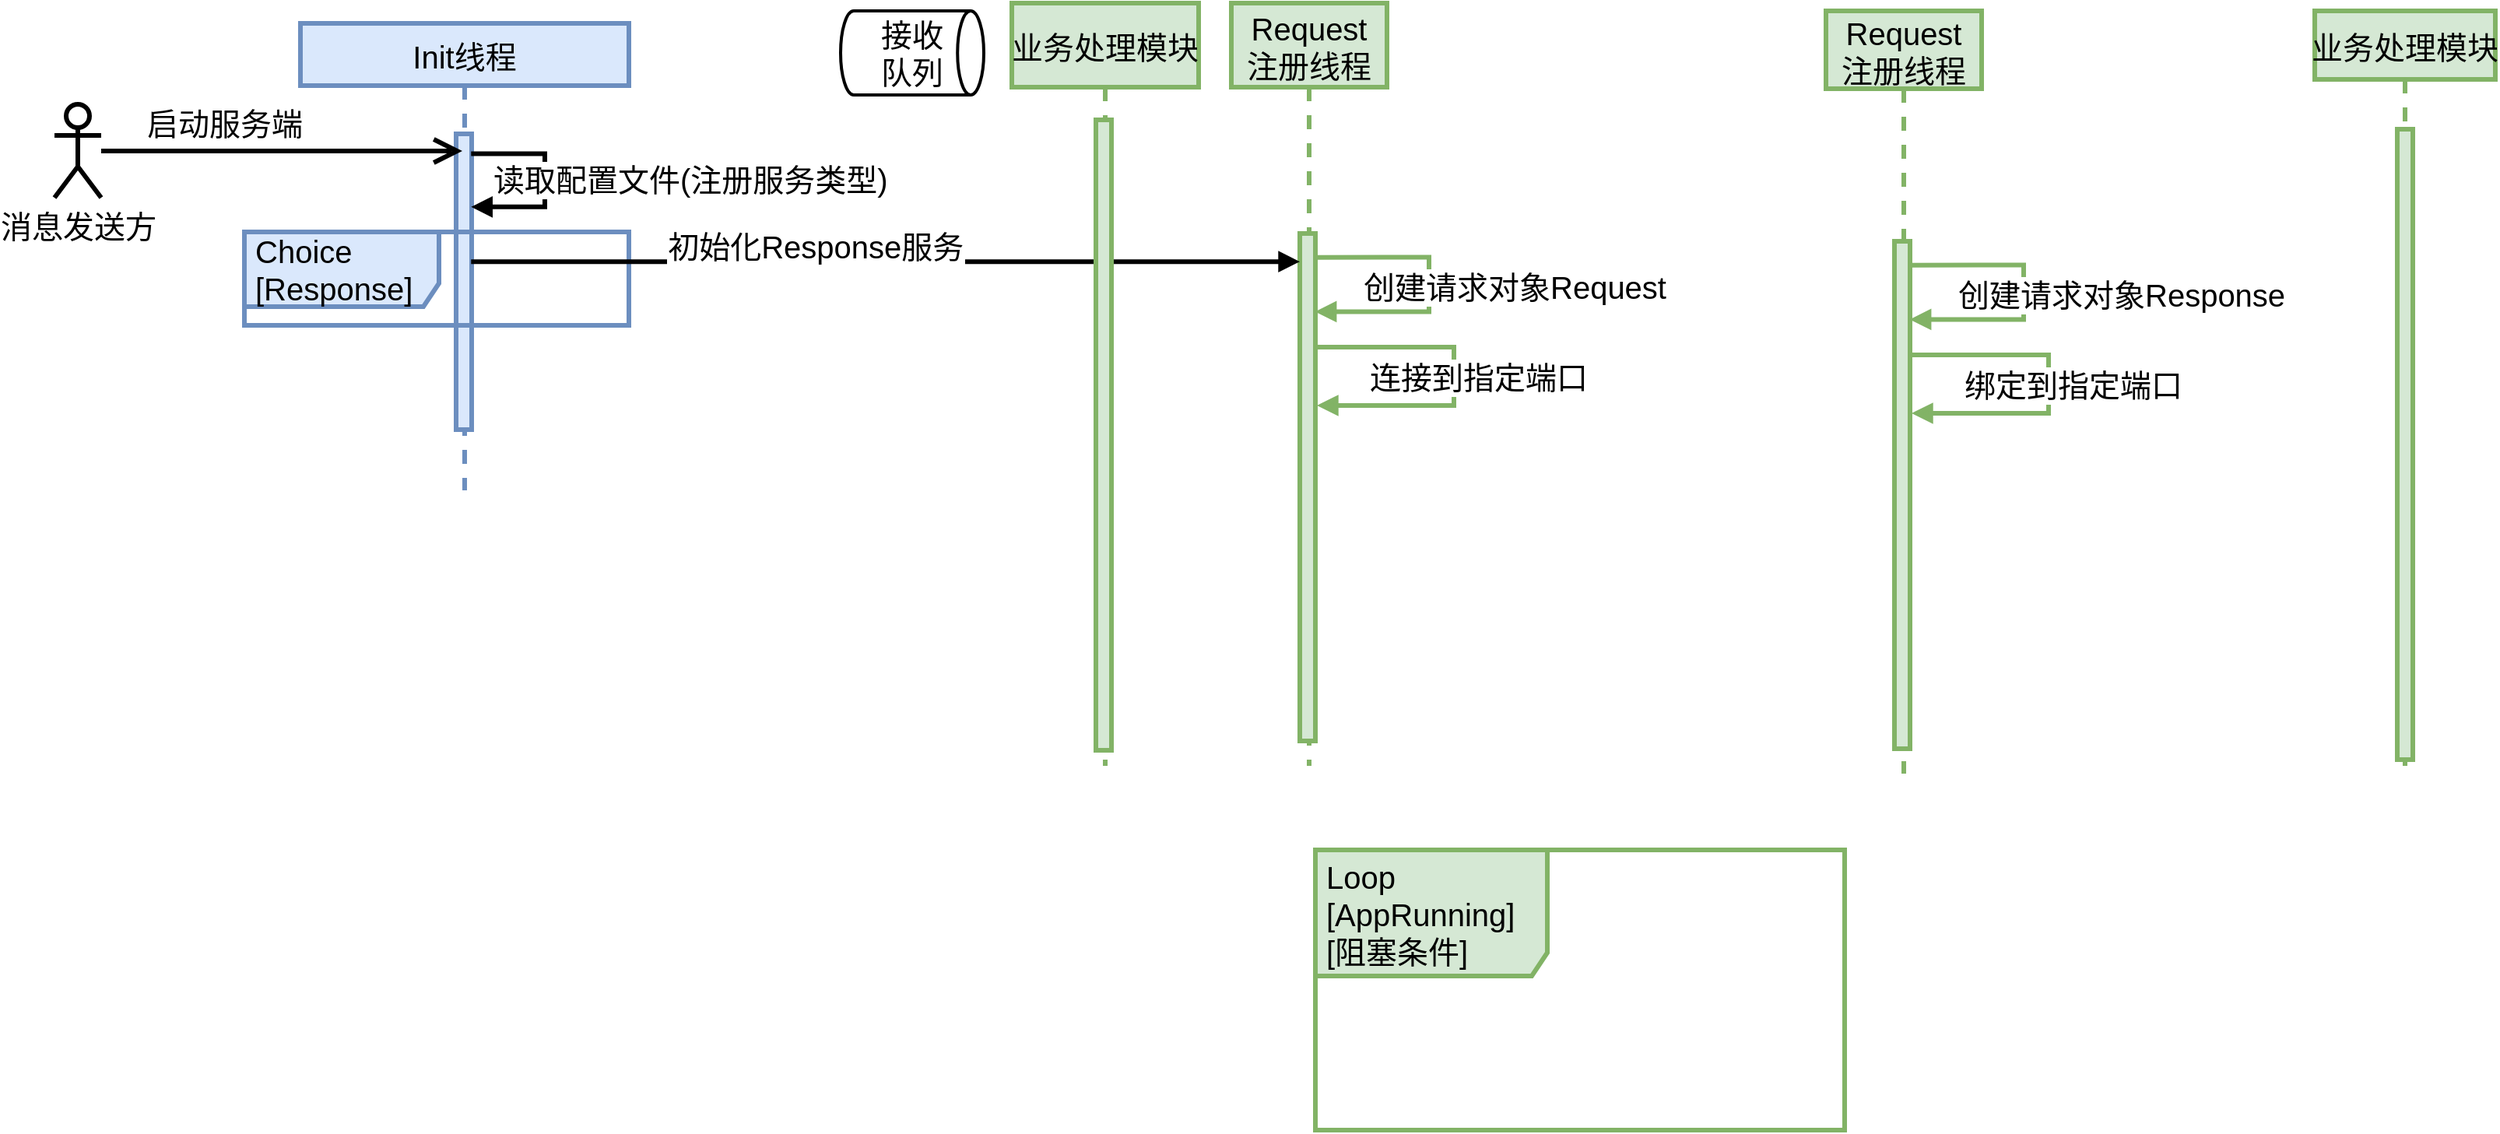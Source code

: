 <mxfile version="20.2.4" type="github">
  <diagram id="kgpKYQtTHZ0yAKxKKP6v" name="Page-1">
    <mxGraphModel dx="2160" dy="1207" grid="0" gridSize="10" guides="1" tooltips="1" connect="1" arrows="1" fold="1" page="0" pageScale="1" pageWidth="850" pageHeight="1100" math="0" shadow="0">
      <root>
        <mxCell id="0" />
        <mxCell id="1" parent="0" />
        <mxCell id="3nuBFxr9cyL0pnOWT2aG-1" value="Init线程" style="shape=umlLifeline;perimeter=lifelinePerimeter;container=1;collapsible=0;recursiveResize=0;rounded=0;shadow=0;strokeWidth=3;fillColor=#dae8fc;strokeColor=#6c8ebf;fontSize=20;" parent="1" vertex="1">
          <mxGeometry x="-16" y="46" width="211" height="300" as="geometry" />
        </mxCell>
        <mxCell id="3nuBFxr9cyL0pnOWT2aG-2" value="" style="points=[];perimeter=orthogonalPerimeter;rounded=0;shadow=0;strokeWidth=3;fillColor=#dae8fc;strokeColor=#6c8ebf;fontSize=20;" parent="3nuBFxr9cyL0pnOWT2aG-1" vertex="1">
          <mxGeometry x="100" y="71" width="10" height="190" as="geometry" />
        </mxCell>
        <mxCell id="nUFD3uqESqceHz8_HNZN-8" value="读取配置文件(注册服务类型)" style="edgeStyle=orthogonalEdgeStyle;html=1;align=left;spacingLeft=2;endArrow=block;rounded=0;exitX=0.964;exitY=0.067;exitDx=0;exitDy=0;exitPerimeter=0;entryX=0.964;entryY=0.247;entryDx=0;entryDy=0;entryPerimeter=0;strokeWidth=3;fontSize=20;" edge="1" target="3nuBFxr9cyL0pnOWT2aG-2" parent="3nuBFxr9cyL0pnOWT2aG-1" source="3nuBFxr9cyL0pnOWT2aG-2">
          <mxGeometry x="-0.824" y="-16" relative="1" as="geometry">
            <mxPoint x="102.11" y="83.0" as="sourcePoint" />
            <Array as="points">
              <mxPoint x="157" y="84" />
              <mxPoint x="157" y="118" />
            </Array>
            <mxPoint x="102.8" y="116.82" as="targetPoint" />
            <mxPoint x="-1" as="offset" />
          </mxGeometry>
        </mxCell>
        <mxCell id="nUFD3uqESqceHz8_HNZN-6" value="Choice&lt;br style=&quot;font-size: 20px;&quot;&gt;[Response]" style="shape=umlFrame;whiteSpace=wrap;html=1;width=125;height=48;boundedLbl=1;verticalAlign=middle;align=left;spacingLeft=5;rounded=0;shadow=0;glass=0;sketch=0;fillColor=#dae8fc;strokeColor=#6c8ebf;strokeWidth=3;fontSize=20;" vertex="1" parent="3nuBFxr9cyL0pnOWT2aG-1">
          <mxGeometry x="-36" y="134" width="247" height="60" as="geometry" />
        </mxCell>
        <mxCell id="3nuBFxr9cyL0pnOWT2aG-5" value="Request&#xa;注册线程" style="shape=umlLifeline;perimeter=lifelinePerimeter;container=1;collapsible=0;recursiveResize=0;rounded=0;shadow=0;strokeWidth=3;fillColor=#d5e8d4;strokeColor=#82b366;glass=0;sketch=0;fontSize=20;size=54;" parent="1" vertex="1">
          <mxGeometry x="582" y="33" width="100" height="490" as="geometry" />
        </mxCell>
        <mxCell id="3nuBFxr9cyL0pnOWT2aG-6" value="" style="points=[];perimeter=orthogonalPerimeter;rounded=0;shadow=0;strokeWidth=3;fillColor=#d5e8d4;strokeColor=#82b366;fontSize=20;" parent="3nuBFxr9cyL0pnOWT2aG-5" vertex="1">
          <mxGeometry x="44" y="148" width="10" height="326" as="geometry" />
        </mxCell>
        <mxCell id="nUFD3uqESqceHz8_HNZN-17" value="创建请求对象Request" style="edgeStyle=orthogonalEdgeStyle;html=1;align=left;spacingLeft=2;endArrow=block;rounded=0;exitX=1.081;exitY=0.047;exitDx=0;exitDy=0;exitPerimeter=0;entryX=0.985;entryY=0.154;entryDx=0;entryDy=0;entryPerimeter=0;fillColor=#d5e8d4;strokeColor=#82b366;strokeWidth=3;fontSize=20;" edge="1" parent="3nuBFxr9cyL0pnOWT2aG-5" source="3nuBFxr9cyL0pnOWT2aG-6" target="3nuBFxr9cyL0pnOWT2aG-6">
          <mxGeometry x="0.699" y="-16" relative="1" as="geometry">
            <mxPoint x="80.0" y="164.03" as="sourcePoint" />
            <Array as="points">
              <mxPoint x="127" y="163" />
              <mxPoint x="127" y="198" />
            </Array>
            <mxPoint x="80.0" y="198.23" as="targetPoint" />
            <mxPoint as="offset" />
          </mxGeometry>
        </mxCell>
        <mxCell id="nUFD3uqESqceHz8_HNZN-18" value="连接到指定端口" style="edgeStyle=orthogonalEdgeStyle;html=1;align=left;spacingLeft=2;endArrow=block;rounded=0;fillColor=#d5e8d4;strokeColor=#82b366;strokeWidth=3;exitX=1.071;exitY=0.224;exitDx=0;exitDy=0;exitPerimeter=0;entryX=1.1;entryY=0.339;entryDx=0;entryDy=0;entryPerimeter=0;fontSize=20;" edge="1" parent="3nuBFxr9cyL0pnOWT2aG-5" source="3nuBFxr9cyL0pnOWT2aG-6" target="3nuBFxr9cyL0pnOWT2aG-6">
          <mxGeometry x="0.719" y="-19" relative="1" as="geometry">
            <mxPoint x="60" y="221" as="sourcePoint" />
            <Array as="points">
              <mxPoint x="143" y="221" />
              <mxPoint x="143" y="259" />
            </Array>
            <mxPoint x="64" y="259" as="targetPoint" />
            <mxPoint as="offset" />
          </mxGeometry>
        </mxCell>
        <mxCell id="3nuBFxr9cyL0pnOWT2aG-8" value="初始化Response服务" style="verticalAlign=bottom;endArrow=block;shadow=0;strokeWidth=3;exitX=0.963;exitY=0.432;exitDx=0;exitDy=0;exitPerimeter=0;fontSize=20;" parent="1" source="3nuBFxr9cyL0pnOWT2aG-2" target="3nuBFxr9cyL0pnOWT2aG-6" edge="1">
          <mxGeometry x="-0.164" y="-3" relative="1" as="geometry">
            <mxPoint x="94" y="200" as="sourcePoint" />
            <mxPoint x="611.19" y="202.652" as="targetPoint" />
            <mxPoint x="-1" as="offset" />
          </mxGeometry>
        </mxCell>
        <mxCell id="nUFD3uqESqceHz8_HNZN-4" value="消息发送方" style="shape=umlActor;verticalLabelPosition=bottom;verticalAlign=top;html=1;rounded=0;shadow=0;glass=0;sketch=0;strokeWidth=3;fontSize=20;" vertex="1" parent="1">
          <mxGeometry x="-174" y="98" width="30" height="60" as="geometry" />
        </mxCell>
        <mxCell id="nUFD3uqESqceHz8_HNZN-10" value="" style="endArrow=open;endFill=1;endSize=12;html=1;rounded=0;strokeWidth=3;fontSize=20;" edge="1" parent="1" source="nUFD3uqESqceHz8_HNZN-4" target="3nuBFxr9cyL0pnOWT2aG-1">
          <mxGeometry width="160" relative="1" as="geometry">
            <mxPoint x="-133" y="102" as="sourcePoint" />
            <mxPoint x="27" y="102" as="targetPoint" />
          </mxGeometry>
        </mxCell>
        <mxCell id="nUFD3uqESqceHz8_HNZN-11" value="启动服务端" style="text;html=1;align=center;verticalAlign=middle;resizable=0;points=[];autosize=1;strokeColor=none;fillColor=none;strokeWidth=3;fontSize=20;" vertex="1" parent="1">
          <mxGeometry x="-124" y="92" width="118" height="36" as="geometry" />
        </mxCell>
        <mxCell id="nUFD3uqESqceHz8_HNZN-12" value="业务处理模块" style="shape=umlLifeline;perimeter=lifelinePerimeter;container=1;collapsible=0;recursiveResize=0;rounded=0;shadow=0;strokeWidth=3;fillColor=#d5e8d4;strokeColor=#82b366;glass=0;sketch=0;fontSize=20;size=54;" vertex="1" parent="1">
          <mxGeometry x="441" y="33" width="120" height="490" as="geometry" />
        </mxCell>
        <mxCell id="nUFD3uqESqceHz8_HNZN-13" value="" style="points=[];perimeter=orthogonalPerimeter;rounded=0;shadow=0;strokeWidth=3;fillColor=#d5e8d4;strokeColor=#82b366;fontSize=20;" vertex="1" parent="nUFD3uqESqceHz8_HNZN-12">
          <mxGeometry x="54" y="75" width="10" height="405" as="geometry" />
        </mxCell>
        <mxCell id="nUFD3uqESqceHz8_HNZN-20" value="接收&lt;br&gt;队列" style="strokeWidth=2;html=1;shape=mxgraph.flowchart.direct_data;whiteSpace=wrap;rounded=0;shadow=0;glass=0;sketch=0;fontSize=20;" vertex="1" parent="1">
          <mxGeometry x="331" y="38" width="92" height="54" as="geometry" />
        </mxCell>
        <mxCell id="nUFD3uqESqceHz8_HNZN-21" value="Request&#xa;注册线程" style="shape=umlLifeline;perimeter=lifelinePerimeter;container=1;collapsible=0;recursiveResize=0;rounded=0;shadow=0;strokeWidth=3;fillColor=#d5e8d4;strokeColor=#82b366;glass=0;sketch=0;fontSize=20;size=50;" vertex="1" parent="1">
          <mxGeometry x="964" y="38" width="100" height="490" as="geometry" />
        </mxCell>
        <mxCell id="nUFD3uqESqceHz8_HNZN-22" value="" style="points=[];perimeter=orthogonalPerimeter;rounded=0;shadow=0;strokeWidth=3;fillColor=#d5e8d4;strokeColor=#82b366;fontSize=20;" vertex="1" parent="nUFD3uqESqceHz8_HNZN-21">
          <mxGeometry x="44" y="148" width="10" height="326" as="geometry" />
        </mxCell>
        <mxCell id="nUFD3uqESqceHz8_HNZN-23" value="创建请求对象Response" style="edgeStyle=orthogonalEdgeStyle;html=1;align=left;spacingLeft=2;endArrow=block;rounded=0;exitX=1.081;exitY=0.047;exitDx=0;exitDy=0;exitPerimeter=0;entryX=0.985;entryY=0.154;entryDx=0;entryDy=0;entryPerimeter=0;fillColor=#d5e8d4;strokeColor=#82b366;strokeWidth=3;fontSize=20;" edge="1" parent="nUFD3uqESqceHz8_HNZN-21" source="nUFD3uqESqceHz8_HNZN-22" target="nUFD3uqESqceHz8_HNZN-22">
          <mxGeometry x="0.699" y="-16" relative="1" as="geometry">
            <mxPoint x="80.0" y="164.03" as="sourcePoint" />
            <Array as="points">
              <mxPoint x="127" y="163" />
              <mxPoint x="127" y="198" />
            </Array>
            <mxPoint x="80.0" y="198.23" as="targetPoint" />
            <mxPoint as="offset" />
          </mxGeometry>
        </mxCell>
        <mxCell id="nUFD3uqESqceHz8_HNZN-24" value="绑定到指定端口" style="edgeStyle=orthogonalEdgeStyle;html=1;align=left;spacingLeft=2;endArrow=block;rounded=0;fillColor=#d5e8d4;strokeColor=#82b366;strokeWidth=3;exitX=1.071;exitY=0.224;exitDx=0;exitDy=0;exitPerimeter=0;entryX=1.1;entryY=0.339;entryDx=0;entryDy=0;entryPerimeter=0;fontSize=20;" edge="1" parent="nUFD3uqESqceHz8_HNZN-21" source="nUFD3uqESqceHz8_HNZN-22" target="nUFD3uqESqceHz8_HNZN-22">
          <mxGeometry x="0.719" y="-19" relative="1" as="geometry">
            <mxPoint x="60" y="221" as="sourcePoint" />
            <Array as="points">
              <mxPoint x="143" y="221" />
              <mxPoint x="143" y="259" />
            </Array>
            <mxPoint x="64" y="259" as="targetPoint" />
            <mxPoint as="offset" />
          </mxGeometry>
        </mxCell>
        <mxCell id="nUFD3uqESqceHz8_HNZN-25" value="业务处理模块" style="shape=umlLifeline;perimeter=lifelinePerimeter;container=1;collapsible=0;recursiveResize=0;rounded=0;shadow=0;strokeWidth=3;fillColor=#d5e8d4;strokeColor=#82b366;glass=0;sketch=0;fontSize=20;size=44;" vertex="1" parent="1">
          <mxGeometry x="1278" y="38" width="116" height="490" as="geometry" />
        </mxCell>
        <mxCell id="nUFD3uqESqceHz8_HNZN-26" value="" style="points=[];perimeter=orthogonalPerimeter;rounded=0;shadow=0;strokeWidth=3;fillColor=#d5e8d4;strokeColor=#82b366;fontSize=20;" vertex="1" parent="nUFD3uqESqceHz8_HNZN-25">
          <mxGeometry x="53" y="76" width="10" height="405" as="geometry" />
        </mxCell>
        <mxCell id="nUFD3uqESqceHz8_HNZN-27" value="Loop&lt;br&gt;[AppRunning]&lt;br&gt;[阻塞条件]" style="shape=umlFrame;whiteSpace=wrap;html=1;width=149;height=81;boundedLbl=1;verticalAlign=middle;align=left;spacingLeft=5;rounded=0;shadow=0;glass=0;sketch=0;fontSize=20;strokeWidth=3;fillColor=#d5e8d4;strokeColor=#82b366;" vertex="1" parent="1">
          <mxGeometry x="636" y="577" width="340" height="180" as="geometry" />
        </mxCell>
      </root>
    </mxGraphModel>
  </diagram>
</mxfile>
